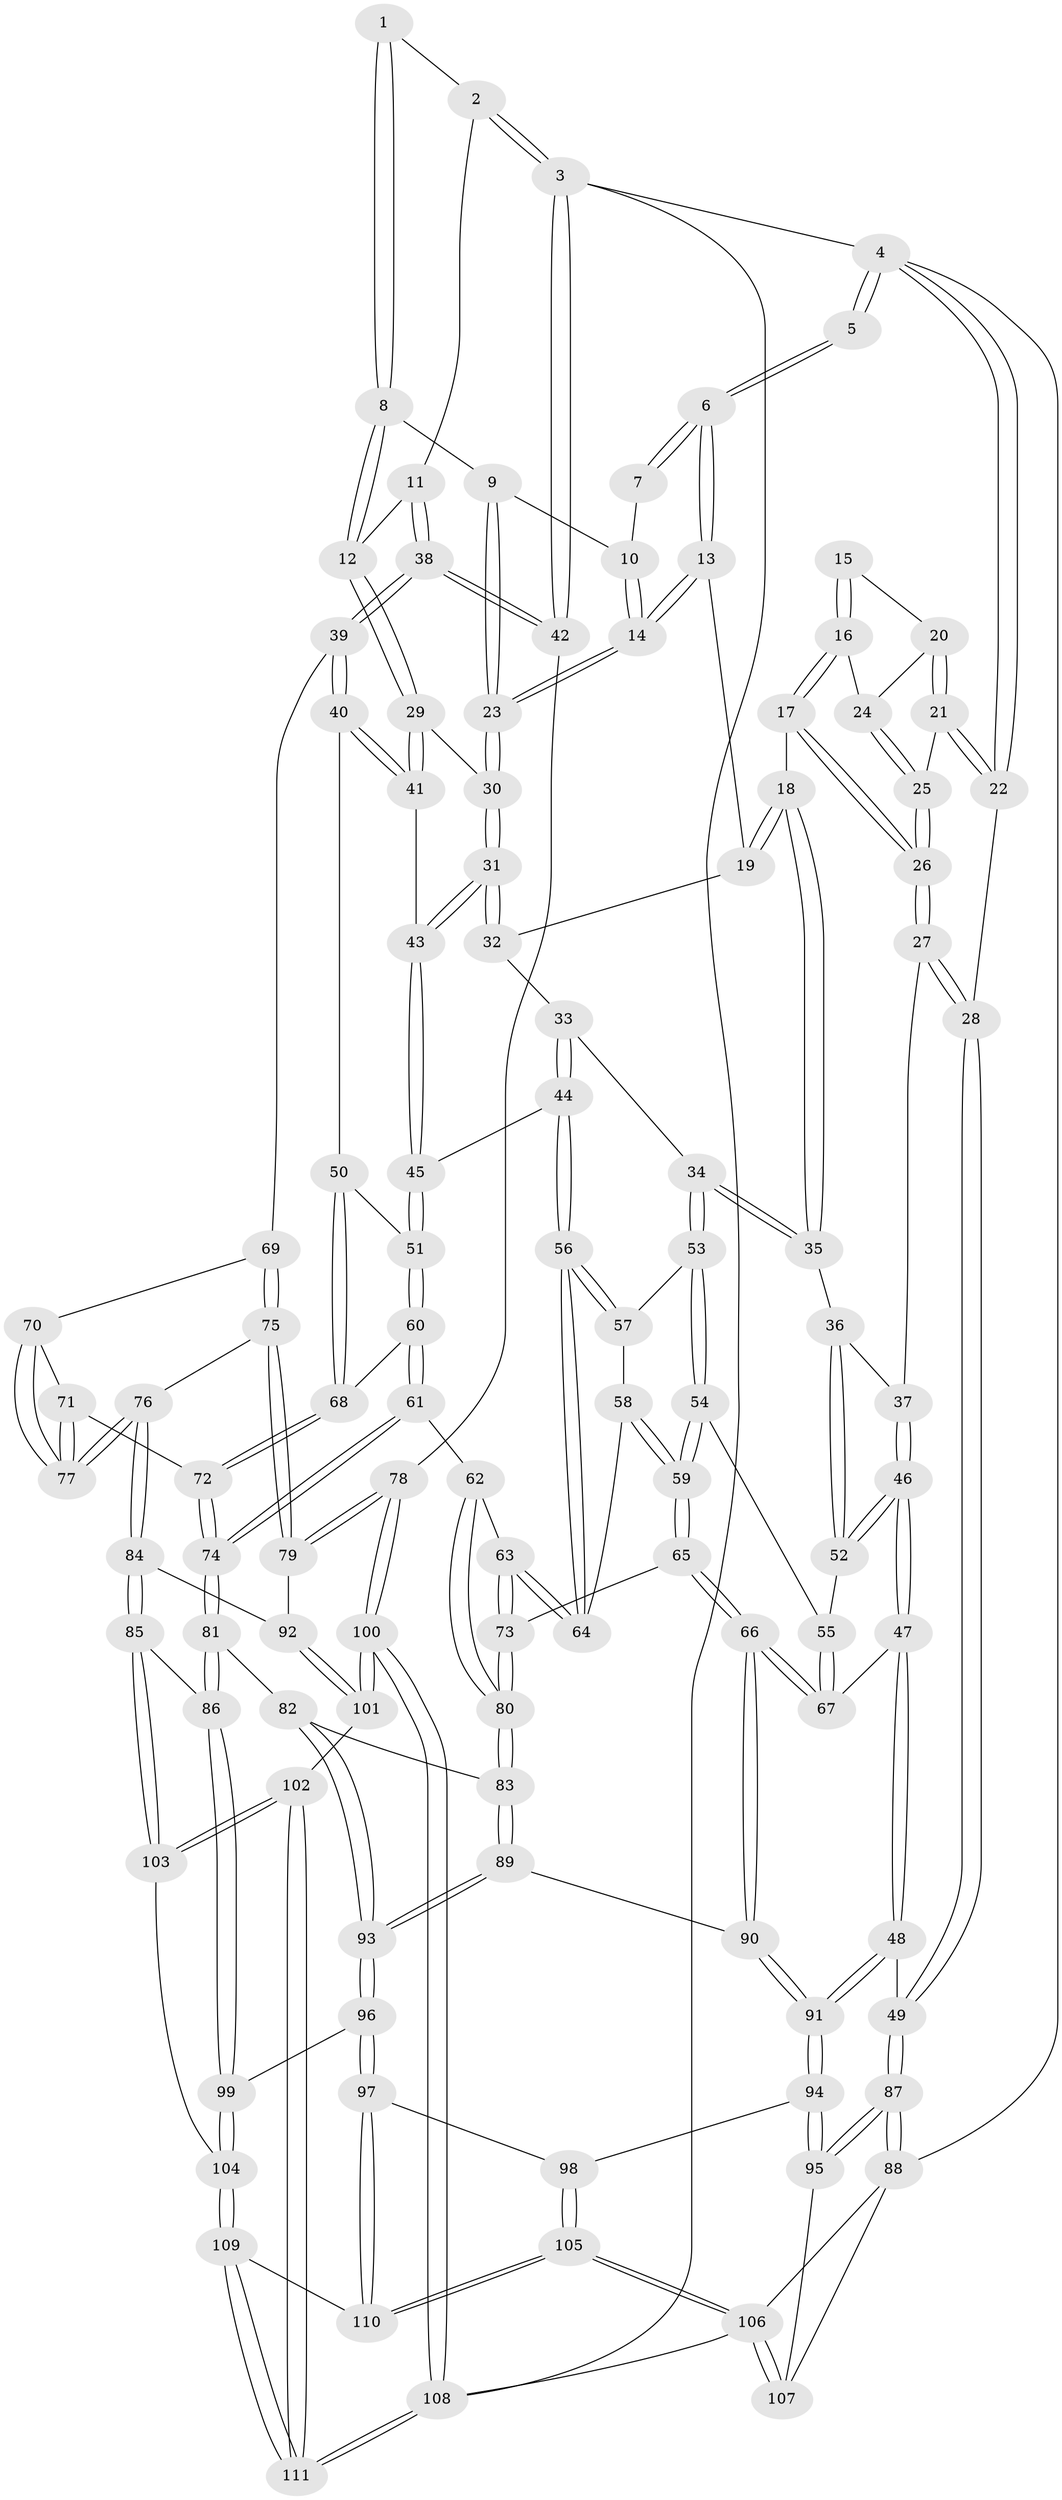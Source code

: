 // coarse degree distribution, {3: 0.10294117647058823, 5: 0.3088235294117647, 6: 0.11764705882352941, 4: 0.47058823529411764}
// Generated by graph-tools (version 1.1) at 2025/42/03/06/25 10:42:36]
// undirected, 111 vertices, 274 edges
graph export_dot {
graph [start="1"]
  node [color=gray90,style=filled];
  1 [pos="+0.8162380166281159+0"];
  2 [pos="+0.8750266073264443+0"];
  3 [pos="+1+0"];
  4 [pos="+0+0"];
  5 [pos="+0.09687883675725333+0"];
  6 [pos="+0.36473922091492206+0"];
  7 [pos="+0.7746499889140639+0"];
  8 [pos="+0.8183541842591334+0.1267034639809035"];
  9 [pos="+0.7295840176275273+0.0604179087688938"];
  10 [pos="+0.7344769345705653+0"];
  11 [pos="+0.9098925371613475+0.15058036793136972"];
  12 [pos="+0.8248295726333423+0.13720049725624497"];
  13 [pos="+0.3845746062635081+0"];
  14 [pos="+0.5927407391108387+0.12457743230174624"];
  15 [pos="+0.1225784814662856+0.006001645555980796"];
  16 [pos="+0.18223786003804707+0.14499779559141757"];
  17 [pos="+0.2240519460654178+0.17275920469216283"];
  18 [pos="+0.23457332594818547+0.17098533779245295"];
  19 [pos="+0.34923409714492004+0.06861325569902732"];
  20 [pos="+0.1164899503769821+0.10036325047115423"];
  21 [pos="+0.07244811721588158+0.1540274395561414"];
  22 [pos="+0+0.16935856946991742"];
  23 [pos="+0.6074677722620663+0.14527895419852385"];
  24 [pos="+0.14475707852182007+0.13497718291501035"];
  25 [pos="+0.1008074769671202+0.16798905290078475"];
  26 [pos="+0.14812886232962091+0.22541141221815836"];
  27 [pos="+0.11982636812746547+0.28500040178817554"];
  28 [pos="+0+0.3391575173865007"];
  29 [pos="+0.7454982416290862+0.19969043676859538"];
  30 [pos="+0.6199867019065296+0.19922323998287136"];
  31 [pos="+0.5935375344271742+0.25978879979156866"];
  32 [pos="+0.36228884707450243+0.10868623197011115"];
  33 [pos="+0.3970246894912336+0.25904912177612716"];
  34 [pos="+0.28789029859539084+0.3494470470258062"];
  35 [pos="+0.27774991270347565+0.34511261865170884"];
  36 [pos="+0.23701245420499237+0.3471224553977184"];
  37 [pos="+0.1589226390982904+0.3148373196979974"];
  38 [pos="+1+0.29319268305172713"];
  39 [pos="+0.9299648458213593+0.3768189596063029"];
  40 [pos="+0.8690000618279713+0.3813516293007454"];
  41 [pos="+0.8040547103920903+0.31531081013240875"];
  42 [pos="+1+0.2927780704643481"];
  43 [pos="+0.5839675717083449+0.2885095389945181"];
  44 [pos="+0.5547620330840284+0.3270273746832815"];
  45 [pos="+0.5690525402094192+0.31611007502436667"];
  46 [pos="+0.09558625568794463+0.4886412459447463"];
  47 [pos="+0.06435499473270481+0.5181579187975699"];
  48 [pos="+0+0.5313556845335923"];
  49 [pos="+0+0.5288124321662345"];
  50 [pos="+0.829190698777278+0.4049133929767083"];
  51 [pos="+0.7359355819121488+0.4111178939613037"];
  52 [pos="+0.15350870138692463+0.4494396304332149"];
  53 [pos="+0.2971110975608399+0.37102251200896097"];
  54 [pos="+0.2594264149348208+0.46001581305150535"];
  55 [pos="+0.2587411937132983+0.4607932450635357"];
  56 [pos="+0.5336672966753785+0.3922467564485378"];
  57 [pos="+0.3272256032286651+0.3952952603769913"];
  58 [pos="+0.3624038641371639+0.4691457589074147"];
  59 [pos="+0.35987928507640515+0.5395740352123558"];
  60 [pos="+0.6825407789810948+0.4870174958865293"];
  61 [pos="+0.6366278426698586+0.5216906359219124"];
  62 [pos="+0.6028038537849196+0.5076851497080487"];
  63 [pos="+0.5341585727372022+0.43266494277007916"];
  64 [pos="+0.5324683459627654+0.4224692077489838"];
  65 [pos="+0.3626491405971739+0.5569687417162225"];
  66 [pos="+0.2830218700907323+0.6478566917437832"];
  67 [pos="+0.21441883208342194+0.579741393696669"];
  68 [pos="+0.7815497849693189+0.5311656093407885"];
  69 [pos="+0.9034245096675957+0.5330428393795251"];
  70 [pos="+0.8831991827795376+0.5431521051486412"];
  71 [pos="+0.7977455975173343+0.5627665091553091"];
  72 [pos="+0.7801899990678086+0.5443245243230953"];
  73 [pos="+0.4531810648546288+0.5509355645265952"];
  74 [pos="+0.6816175823134365+0.5973389808331878"];
  75 [pos="+0.9240928846335076+0.6046232032689742"];
  76 [pos="+0.8287088704656054+0.6405757963968642"];
  77 [pos="+0.8235875180171394+0.6207597009977395"];
  78 [pos="+1+0.6883900572541256"];
  79 [pos="+1+0.6856936726739994"];
  80 [pos="+0.5195232501473868+0.6552763182614696"];
  81 [pos="+0.6721026462668345+0.7424436803824612"];
  82 [pos="+0.5732333875337383+0.7041175820780026"];
  83 [pos="+0.5205187452200977+0.6609772764978354"];
  84 [pos="+0.7756191535235517+0.7684796872708325"];
  85 [pos="+0.712652031442655+0.7767911867658331"];
  86 [pos="+0.6924454108741055+0.7687501235613999"];
  87 [pos="+0+0.8042094999472863"];
  88 [pos="+0+0.8187195226011246"];
  89 [pos="+0.34824581179168324+0.7225333700942634"];
  90 [pos="+0.2852659601794873+0.67129625397711"];
  91 [pos="+0.18285367743947742+0.7520087732260733"];
  92 [pos="+0.8129898517831212+0.7807547832475805"];
  93 [pos="+0.39678589254977104+0.8595799354077907"];
  94 [pos="+0.14412713858670276+0.8451753550566506"];
  95 [pos="+0.10172270329793881+0.8694017206225018"];
  96 [pos="+0.3976907378451318+0.8708553130066689"];
  97 [pos="+0.36950338238011116+0.9076301531013403"];
  98 [pos="+0.2049346192152193+0.8750198695740485"];
  99 [pos="+0.5402994031262086+0.899225502861071"];
  100 [pos="+1+1"];
  101 [pos="+0.8759707385250949+0.8623972294848098"];
  102 [pos="+0.8359790508605146+1"];
  103 [pos="+0.7204257117109187+0.9063804543999732"];
  104 [pos="+0.5872343409335472+1"];
  105 [pos="+0.28250547009396376+1"];
  106 [pos="+0.17087235409031742+1"];
  107 [pos="+0.1250924324924894+1"];
  108 [pos="+1+1"];
  109 [pos="+0.5774808816192916+1"];
  110 [pos="+0.3269824533020467+1"];
  111 [pos="+0.901262428012355+1"];
  1 -- 2;
  1 -- 8;
  1 -- 8;
  2 -- 3;
  2 -- 3;
  2 -- 11;
  3 -- 4;
  3 -- 42;
  3 -- 42;
  3 -- 108;
  4 -- 5;
  4 -- 5;
  4 -- 22;
  4 -- 22;
  4 -- 88;
  5 -- 6;
  5 -- 6;
  6 -- 7;
  6 -- 7;
  6 -- 13;
  6 -- 13;
  7 -- 10;
  8 -- 9;
  8 -- 12;
  8 -- 12;
  9 -- 10;
  9 -- 23;
  9 -- 23;
  10 -- 14;
  10 -- 14;
  11 -- 12;
  11 -- 38;
  11 -- 38;
  12 -- 29;
  12 -- 29;
  13 -- 14;
  13 -- 14;
  13 -- 19;
  14 -- 23;
  14 -- 23;
  15 -- 16;
  15 -- 16;
  15 -- 20;
  16 -- 17;
  16 -- 17;
  16 -- 24;
  17 -- 18;
  17 -- 26;
  17 -- 26;
  18 -- 19;
  18 -- 19;
  18 -- 35;
  18 -- 35;
  19 -- 32;
  20 -- 21;
  20 -- 21;
  20 -- 24;
  21 -- 22;
  21 -- 22;
  21 -- 25;
  22 -- 28;
  23 -- 30;
  23 -- 30;
  24 -- 25;
  24 -- 25;
  25 -- 26;
  25 -- 26;
  26 -- 27;
  26 -- 27;
  27 -- 28;
  27 -- 28;
  27 -- 37;
  28 -- 49;
  28 -- 49;
  29 -- 30;
  29 -- 41;
  29 -- 41;
  30 -- 31;
  30 -- 31;
  31 -- 32;
  31 -- 32;
  31 -- 43;
  31 -- 43;
  32 -- 33;
  33 -- 34;
  33 -- 44;
  33 -- 44;
  34 -- 35;
  34 -- 35;
  34 -- 53;
  34 -- 53;
  35 -- 36;
  36 -- 37;
  36 -- 52;
  36 -- 52;
  37 -- 46;
  37 -- 46;
  38 -- 39;
  38 -- 39;
  38 -- 42;
  38 -- 42;
  39 -- 40;
  39 -- 40;
  39 -- 69;
  40 -- 41;
  40 -- 41;
  40 -- 50;
  41 -- 43;
  42 -- 78;
  43 -- 45;
  43 -- 45;
  44 -- 45;
  44 -- 56;
  44 -- 56;
  45 -- 51;
  45 -- 51;
  46 -- 47;
  46 -- 47;
  46 -- 52;
  46 -- 52;
  47 -- 48;
  47 -- 48;
  47 -- 67;
  48 -- 49;
  48 -- 91;
  48 -- 91;
  49 -- 87;
  49 -- 87;
  50 -- 51;
  50 -- 68;
  50 -- 68;
  51 -- 60;
  51 -- 60;
  52 -- 55;
  53 -- 54;
  53 -- 54;
  53 -- 57;
  54 -- 55;
  54 -- 59;
  54 -- 59;
  55 -- 67;
  55 -- 67;
  56 -- 57;
  56 -- 57;
  56 -- 64;
  56 -- 64;
  57 -- 58;
  58 -- 59;
  58 -- 59;
  58 -- 64;
  59 -- 65;
  59 -- 65;
  60 -- 61;
  60 -- 61;
  60 -- 68;
  61 -- 62;
  61 -- 74;
  61 -- 74;
  62 -- 63;
  62 -- 80;
  62 -- 80;
  63 -- 64;
  63 -- 64;
  63 -- 73;
  63 -- 73;
  65 -- 66;
  65 -- 66;
  65 -- 73;
  66 -- 67;
  66 -- 67;
  66 -- 90;
  66 -- 90;
  68 -- 72;
  68 -- 72;
  69 -- 70;
  69 -- 75;
  69 -- 75;
  70 -- 71;
  70 -- 77;
  70 -- 77;
  71 -- 72;
  71 -- 77;
  71 -- 77;
  72 -- 74;
  72 -- 74;
  73 -- 80;
  73 -- 80;
  74 -- 81;
  74 -- 81;
  75 -- 76;
  75 -- 79;
  75 -- 79;
  76 -- 77;
  76 -- 77;
  76 -- 84;
  76 -- 84;
  78 -- 79;
  78 -- 79;
  78 -- 100;
  78 -- 100;
  79 -- 92;
  80 -- 83;
  80 -- 83;
  81 -- 82;
  81 -- 86;
  81 -- 86;
  82 -- 83;
  82 -- 93;
  82 -- 93;
  83 -- 89;
  83 -- 89;
  84 -- 85;
  84 -- 85;
  84 -- 92;
  85 -- 86;
  85 -- 103;
  85 -- 103;
  86 -- 99;
  86 -- 99;
  87 -- 88;
  87 -- 88;
  87 -- 95;
  87 -- 95;
  88 -- 107;
  88 -- 106;
  89 -- 90;
  89 -- 93;
  89 -- 93;
  90 -- 91;
  90 -- 91;
  91 -- 94;
  91 -- 94;
  92 -- 101;
  92 -- 101;
  93 -- 96;
  93 -- 96;
  94 -- 95;
  94 -- 95;
  94 -- 98;
  95 -- 107;
  96 -- 97;
  96 -- 97;
  96 -- 99;
  97 -- 98;
  97 -- 110;
  97 -- 110;
  98 -- 105;
  98 -- 105;
  99 -- 104;
  99 -- 104;
  100 -- 101;
  100 -- 101;
  100 -- 108;
  100 -- 108;
  101 -- 102;
  102 -- 103;
  102 -- 103;
  102 -- 111;
  102 -- 111;
  103 -- 104;
  104 -- 109;
  104 -- 109;
  105 -- 106;
  105 -- 106;
  105 -- 110;
  105 -- 110;
  106 -- 107;
  106 -- 107;
  106 -- 108;
  108 -- 111;
  108 -- 111;
  109 -- 110;
  109 -- 111;
  109 -- 111;
}
